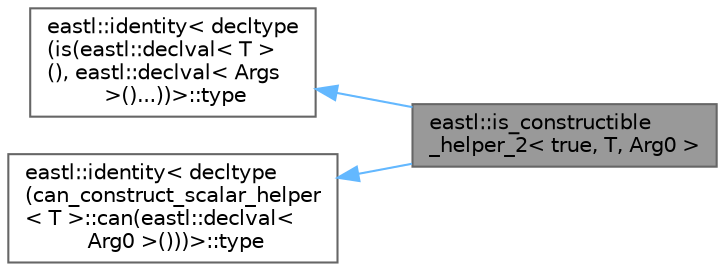 digraph "eastl::is_constructible_helper_2&lt; true, T, Arg0 &gt;"
{
 // LATEX_PDF_SIZE
  bgcolor="transparent";
  edge [fontname=Helvetica,fontsize=10,labelfontname=Helvetica,labelfontsize=10];
  node [fontname=Helvetica,fontsize=10,shape=box,height=0.2,width=0.4];
  rankdir="LR";
  Node1 [id="Node000001",label="eastl::is_constructible\l_helper_2\< true, T, Arg0 \>",height=0.2,width=0.4,color="gray40", fillcolor="grey60", style="filled", fontcolor="black",tooltip=" "];
  Node2 -> Node1 [id="edge1_Node000001_Node000002",dir="back",color="steelblue1",style="solid",tooltip=" "];
  Node2 [id="Node000002",label="eastl::identity\< decltype\l(is(eastl::declval\< T \>\l(), eastl::declval\< Args\l \>()...))\>::type",height=0.2,width=0.4,color="gray40", fillcolor="white", style="filled",tooltip=" "];
  Node3 -> Node1 [id="edge2_Node000001_Node000003",dir="back",color="steelblue1",style="solid",tooltip=" "];
  Node3 [id="Node000003",label="eastl::identity\< decltype\l(can_construct_scalar_helper\l\< T \>::can(eastl::declval\<\l Arg0 \>()))\>::type",height=0.2,width=0.4,color="gray40", fillcolor="white", style="filled",tooltip=" "];
}
